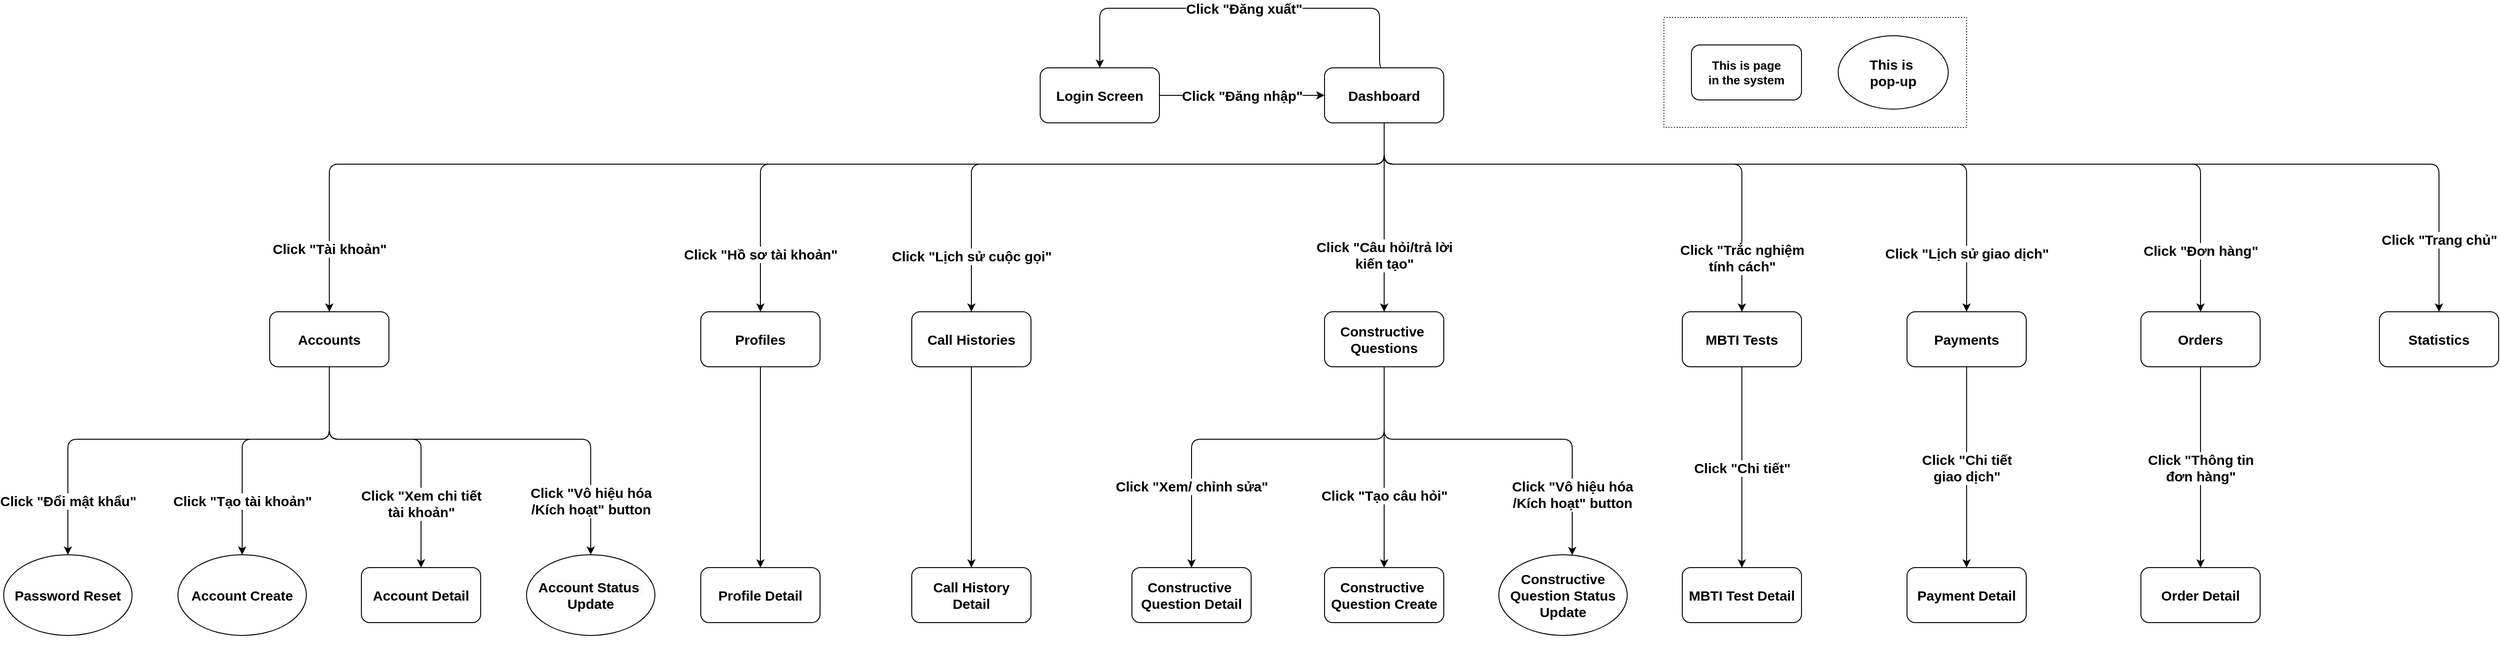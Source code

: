 <mxfile version="20.3.0" type="device" pages="2"><diagram id="IZyi4pAS27Ca18fPnC5o" name="Admin-ScreenFlow"><mxGraphModel dx="4244" dy="1714" grid="1" gridSize="10" guides="1" tooltips="1" connect="1" arrows="1" fold="1" page="1" pageScale="1" pageWidth="700" pageHeight="1000" math="0" shadow="0"><root><mxCell id="DpFaid8KJIJbpNg_k7H1-0"/><mxCell id="DpFaid8KJIJbpNg_k7H1-1" parent="DpFaid8KJIJbpNg_k7H1-0"/><mxCell id="J1c-i9Kq6AY_-lV9kGAn-46" value="Click &quot;Đăng nhập&quot;" style="edgeStyle=orthogonalEdgeStyle;rounded=0;orthogonalLoop=1;jettySize=auto;html=1;entryX=0;entryY=0.5;entryDx=0;entryDy=0;fontSize=15;fontStyle=1" parent="DpFaid8KJIJbpNg_k7H1-1" source="J1c-i9Kq6AY_-lV9kGAn-47" target="J1c-i9Kq6AY_-lV9kGAn-94" edge="1"><mxGeometry relative="1" as="geometry"><mxPoint x="250" y="365" as="targetPoint"/></mxGeometry></mxCell><mxCell id="J1c-i9Kq6AY_-lV9kGAn-47" value="Login Screen" style="rounded=1;whiteSpace=wrap;html=1;fontSize=15;fontStyle=1" parent="DpFaid8KJIJbpNg_k7H1-1" vertex="1"><mxGeometry x="40.0" y="335" width="130" height="60" as="geometry"/></mxCell><mxCell id="J1c-i9Kq6AY_-lV9kGAn-48" style="edgeStyle=orthogonalEdgeStyle;rounded=1;orthogonalLoop=1;jettySize=auto;html=1;entryX=0.5;entryY=0;entryDx=0;entryDy=0;exitX=0.5;exitY=0;exitDx=0;exitDy=0;fontSize=15;fontStyle=1" parent="DpFaid8KJIJbpNg_k7H1-1" source="J1c-i9Kq6AY_-lV9kGAn-94" target="J1c-i9Kq6AY_-lV9kGAn-47" edge="1"><mxGeometry relative="1" as="geometry"><Array as="points"><mxPoint x="410" y="335"/><mxPoint x="410" y="270"/><mxPoint x="105" y="270"/></Array><mxPoint x="315" y="340" as="sourcePoint"/></mxGeometry></mxCell><mxCell id="J1c-i9Kq6AY_-lV9kGAn-49" value="Click &quot;Đăng xuất&quot;" style="edgeLabel;html=1;align=center;verticalAlign=middle;resizable=0;points=[];fontSize=15;fontStyle=1" parent="J1c-i9Kq6AY_-lV9kGAn-48" vertex="1" connectable="0"><mxGeometry x="-0.091" y="-4" relative="1" as="geometry"><mxPoint x="-18.57" y="4" as="offset"/></mxGeometry></mxCell><mxCell id="J1c-i9Kq6AY_-lV9kGAn-92" value="Statistics" style="rounded=1;whiteSpace=wrap;html=1;fontSize=15;fontStyle=1" parent="DpFaid8KJIJbpNg_k7H1-1" vertex="1"><mxGeometry x="1500" y="601" width="130" height="60" as="geometry"/></mxCell><mxCell id="J1c-i9Kq6AY_-lV9kGAn-101" value="Click &quot;Câu hỏi/trả lời&lt;br&gt;kiến tạo&quot;" style="edgeStyle=orthogonalEdgeStyle;rounded=1;orthogonalLoop=1;jettySize=auto;html=1;exitX=0.5;exitY=1;exitDx=0;exitDy=0;entryX=0.5;entryY=0;entryDx=0;entryDy=0;strokeColor=#000000;fontSize=15;fontStyle=1" parent="DpFaid8KJIJbpNg_k7H1-1" source="J1c-i9Kq6AY_-lV9kGAn-94" target="J1c-i9Kq6AY_-lV9kGAn-100" edge="1"><mxGeometry x="0.408" relative="1" as="geometry"><mxPoint y="-1" as="offset"/></mxGeometry></mxCell><mxCell id="kLZEi7rHO7GQS8DKA30P-15" value="Click &quot;Tài khoản&quot;" style="edgeStyle=orthogonalEdgeStyle;rounded=1;orthogonalLoop=1;jettySize=auto;html=1;entryX=0.5;entryY=0;entryDx=0;entryDy=0;fontSize=15;fontStyle=1" parent="DpFaid8KJIJbpNg_k7H1-1" source="J1c-i9Kq6AY_-lV9kGAn-94" target="J1c-i9Kq6AY_-lV9kGAn-98" edge="1"><mxGeometry x="0.897" relative="1" as="geometry"><Array as="points"><mxPoint x="415" y="440"/><mxPoint x="-735" y="440"/></Array><mxPoint y="1" as="offset"/></mxGeometry></mxCell><mxCell id="kLZEi7rHO7GQS8DKA30P-16" value="Click &quot;Hồ sơ tài khoản&quot;" style="edgeStyle=orthogonalEdgeStyle;rounded=1;orthogonalLoop=1;jettySize=auto;html=1;entryX=0.5;entryY=0;entryDx=0;entryDy=0;fontSize=15;fontStyle=1" parent="DpFaid8KJIJbpNg_k7H1-1" source="J1c-i9Kq6AY_-lV9kGAn-94" target="TwuTXjFaTvrFx98elMtm-0" edge="1"><mxGeometry x="0.854" relative="1" as="geometry"><Array as="points"><mxPoint x="415" y="440"/><mxPoint x="-265" y="440"/></Array><mxPoint y="1" as="offset"/></mxGeometry></mxCell><mxCell id="kLZEi7rHO7GQS8DKA30P-17" value="Click &quot;Lịch sử cuộc gọi&quot;" style="edgeStyle=orthogonalEdgeStyle;rounded=1;orthogonalLoop=1;jettySize=auto;html=1;fontSize=15;fontStyle=1" parent="DpFaid8KJIJbpNg_k7H1-1" source="J1c-i9Kq6AY_-lV9kGAn-94" target="J1c-i9Kq6AY_-lV9kGAn-99" edge="1"><mxGeometry x="0.815" relative="1" as="geometry"><Array as="points"><mxPoint x="415" y="440"/><mxPoint x="-35" y="440"/></Array><mxPoint y="-1" as="offset"/></mxGeometry></mxCell><mxCell id="kLZEi7rHO7GQS8DKA30P-18" value="Click &quot;Trắc nghiệm &lt;br&gt;tính cách&quot;" style="edgeStyle=orthogonalEdgeStyle;rounded=1;orthogonalLoop=1;jettySize=auto;html=1;entryX=0.5;entryY=0;entryDx=0;entryDy=0;fontSize=15;fontStyle=1" parent="DpFaid8KJIJbpNg_k7H1-1" source="J1c-i9Kq6AY_-lV9kGAn-94" target="TwuTXjFaTvrFx98elMtm-5" edge="1"><mxGeometry x="0.801" relative="1" as="geometry"><Array as="points"><mxPoint x="415" y="440"/><mxPoint x="805" y="440"/></Array><mxPoint as="offset"/></mxGeometry></mxCell><mxCell id="kLZEi7rHO7GQS8DKA30P-19" value="Click &quot;Lịch sử giao dịch&quot;" style="edgeStyle=orthogonalEdgeStyle;rounded=1;orthogonalLoop=1;jettySize=auto;html=1;entryX=0.5;entryY=0;entryDx=0;entryDy=0;fontSize=15;fontStyle=1" parent="DpFaid8KJIJbpNg_k7H1-1" source="J1c-i9Kq6AY_-lV9kGAn-94" target="EzKhGCald4hBDiTi2_X0-1" edge="1"><mxGeometry x="0.847" relative="1" as="geometry"><Array as="points"><mxPoint x="415" y="440"/><mxPoint x="1050" y="440"/></Array><mxPoint as="offset"/></mxGeometry></mxCell><mxCell id="kLZEi7rHO7GQS8DKA30P-20" value="Click &quot;Đơn hàng&quot;" style="edgeStyle=orthogonalEdgeStyle;rounded=1;orthogonalLoop=1;jettySize=auto;html=1;entryX=0.5;entryY=0;entryDx=0;entryDy=0;fontSize=15;fontStyle=1" parent="DpFaid8KJIJbpNg_k7H1-1" source="J1c-i9Kq6AY_-lV9kGAn-94" target="EzKhGCald4hBDiTi2_X0-2" edge="1"><mxGeometry x="0.877" relative="1" as="geometry"><Array as="points"><mxPoint x="415" y="440"/><mxPoint x="1305" y="440"/></Array><mxPoint as="offset"/></mxGeometry></mxCell><mxCell id="kLZEi7rHO7GQS8DKA30P-21" value="Click &quot;Trang chủ&quot;" style="edgeStyle=orthogonalEdgeStyle;rounded=1;orthogonalLoop=1;jettySize=auto;html=1;fontSize=15;fontStyle=1" parent="DpFaid8KJIJbpNg_k7H1-1" source="J1c-i9Kq6AY_-lV9kGAn-94" target="J1c-i9Kq6AY_-lV9kGAn-92" edge="1"><mxGeometry x="0.884" relative="1" as="geometry"><Array as="points"><mxPoint x="415" y="440"/><mxPoint x="1565" y="440"/></Array><mxPoint y="-1" as="offset"/></mxGeometry></mxCell><mxCell id="J1c-i9Kq6AY_-lV9kGAn-94" value="Dashboard" style="rounded=1;whiteSpace=wrap;html=1;fontSize=15;fontStyle=1" parent="DpFaid8KJIJbpNg_k7H1-1" vertex="1"><mxGeometry x="350" y="335" width="130" height="60" as="geometry"/></mxCell><mxCell id="kLZEi7rHO7GQS8DKA30P-11" value="Click &quot;Đổi mật khẩu&quot;" style="edgeStyle=orthogonalEdgeStyle;rounded=1;orthogonalLoop=1;jettySize=auto;html=1;entryX=0.5;entryY=0;entryDx=0;entryDy=0;fontSize=15;fontStyle=1" parent="DpFaid8KJIJbpNg_k7H1-1" source="J1c-i9Kq6AY_-lV9kGAn-98" target="kLZEi7rHO7GQS8DKA30P-8" edge="1"><mxGeometry x="0.757" relative="1" as="geometry"><Array as="points"><mxPoint x="-735" y="740"/><mxPoint x="-1020" y="740"/></Array><mxPoint as="offset"/></mxGeometry></mxCell><mxCell id="kLZEi7rHO7GQS8DKA30P-12" value="Click &quot;Tạo tài khoản&quot;" style="edgeStyle=orthogonalEdgeStyle;rounded=1;orthogonalLoop=1;jettySize=auto;html=1;entryX=0.5;entryY=0;entryDx=0;entryDy=0;fontSize=15;fontStyle=1" parent="DpFaid8KJIJbpNg_k7H1-1" source="J1c-i9Kq6AY_-lV9kGAn-98" target="kLZEi7rHO7GQS8DKA30P-4" edge="1"><mxGeometry x="0.605" relative="1" as="geometry"><Array as="points"><mxPoint x="-735" y="740"/><mxPoint x="-830" y="740"/></Array><mxPoint as="offset"/></mxGeometry></mxCell><mxCell id="kLZEi7rHO7GQS8DKA30P-13" value="Click &quot;Xem chi tiết &lt;br&gt;tài khoản&quot;" style="edgeStyle=orthogonalEdgeStyle;rounded=1;orthogonalLoop=1;jettySize=auto;html=1;entryX=0.5;entryY=0;entryDx=0;entryDy=0;fontSize=15;fontStyle=1" parent="DpFaid8KJIJbpNg_k7H1-1" source="J1c-i9Kq6AY_-lV9kGAn-98" target="kLZEi7rHO7GQS8DKA30P-6" edge="1"><mxGeometry x="0.561" relative="1" as="geometry"><Array as="points"><mxPoint x="-735" y="740"/><mxPoint x="-635" y="740"/></Array><mxPoint as="offset"/></mxGeometry></mxCell><mxCell id="kLZEi7rHO7GQS8DKA30P-14" value="&lt;span style=&quot;color: rgb(0, 0, 0); font-family: helvetica; font-size: 15px; font-style: normal; letter-spacing: normal; text-align: center; text-indent: 0px; text-transform: none; word-spacing: 0px; background-color: rgb(255, 255, 255); display: inline; float: none;&quot;&gt;Click &quot;Vô hiệu hóa&lt;/span&gt;&lt;br style=&quot;color: rgb(0, 0, 0); font-family: helvetica; font-size: 15px; font-style: normal; letter-spacing: normal; text-align: center; text-indent: 0px; text-transform: none; word-spacing: 0px;&quot;&gt;&lt;span style=&quot;color: rgb(0, 0, 0); font-family: helvetica; font-size: 15px; font-style: normal; letter-spacing: normal; text-align: center; text-indent: 0px; text-transform: none; word-spacing: 0px; background-color: rgb(255, 255, 255); display: inline; float: none;&quot;&gt;/Kích hoạt&quot; button&lt;/span&gt;" style="edgeStyle=orthogonalEdgeStyle;rounded=1;orthogonalLoop=1;jettySize=auto;html=1;fontSize=15;entryX=0.5;entryY=0;entryDx=0;entryDy=0;fontStyle=1" parent="DpFaid8KJIJbpNg_k7H1-1" source="J1c-i9Kq6AY_-lV9kGAn-98" target="kLZEi7rHO7GQS8DKA30P-23" edge="1"><mxGeometry x="0.757" relative="1" as="geometry"><mxPoint x="-455" y="820" as="targetPoint"/><Array as="points"><mxPoint x="-735" y="740"/><mxPoint x="-450" y="740"/></Array><mxPoint as="offset"/></mxGeometry></mxCell><mxCell id="J1c-i9Kq6AY_-lV9kGAn-98" value="Accounts" style="rounded=1;whiteSpace=wrap;html=1;fontSize=15;fontStyle=1" parent="DpFaid8KJIJbpNg_k7H1-1" vertex="1"><mxGeometry x="-800.0" y="601" width="130" height="60" as="geometry"/></mxCell><mxCell id="kLZEi7rHO7GQS8DKA30P-1" style="edgeStyle=orthogonalEdgeStyle;rounded=1;orthogonalLoop=1;jettySize=auto;html=1;entryX=0.5;entryY=0;entryDx=0;entryDy=0;fontSize=15;fontStyle=1" parent="DpFaid8KJIJbpNg_k7H1-1" source="J1c-i9Kq6AY_-lV9kGAn-99" target="kLZEi7rHO7GQS8DKA30P-0" edge="1"><mxGeometry relative="1" as="geometry"/></mxCell><mxCell id="J1c-i9Kq6AY_-lV9kGAn-99" value="Call Histories" style="rounded=1;whiteSpace=wrap;html=1;fontSize=15;fontStyle=1" parent="DpFaid8KJIJbpNg_k7H1-1" vertex="1"><mxGeometry x="-100.0" y="601" width="130" height="60" as="geometry"/></mxCell><mxCell id="EzKhGCald4hBDiTi2_X0-22" value="Click &quot;Xem/ chỉnh sửa&quot;" style="edgeStyle=orthogonalEdgeStyle;rounded=1;orthogonalLoop=1;jettySize=auto;html=1;exitX=0.5;exitY=1;exitDx=0;exitDy=0;strokeColor=#000000;fontSize=15;fontStyle=1" parent="DpFaid8KJIJbpNg_k7H1-1" source="J1c-i9Kq6AY_-lV9kGAn-100" target="EzKhGCald4hBDiTi2_X0-21" edge="1"><mxGeometry x="0.58" relative="1" as="geometry"><Array as="points"><mxPoint x="415" y="740"/><mxPoint x="205" y="740"/></Array><mxPoint y="1" as="offset"/></mxGeometry></mxCell><mxCell id="EzKhGCald4hBDiTi2_X0-24" value="Click &quot;Tạo câu hỏi&quot;" style="edgeStyle=orthogonalEdgeStyle;rounded=1;orthogonalLoop=1;jettySize=auto;html=1;strokeColor=#000000;fontSize=15;fontStyle=1" parent="DpFaid8KJIJbpNg_k7H1-1" source="J1c-i9Kq6AY_-lV9kGAn-100" target="EzKhGCald4hBDiTi2_X0-23" edge="1"><mxGeometry x="0.269" relative="1" as="geometry"><mxPoint y="1" as="offset"/></mxGeometry></mxCell><mxCell id="EzKhGCald4hBDiTi2_X0-25" value="Click &quot;Vô hiệu hóa&lt;br&gt;/Kích hoạt&quot; button" style="edgeStyle=orthogonalEdgeStyle;rounded=1;orthogonalLoop=1;jettySize=auto;html=1;strokeColor=#000000;fontSize=15;fontStyle=1" parent="DpFaid8KJIJbpNg_k7H1-1" source="J1c-i9Kq6AY_-lV9kGAn-100" target="EzKhGCald4hBDiTi2_X0-26" edge="1"><mxGeometry x="0.676" relative="1" as="geometry"><mxPoint x="540" y="860" as="targetPoint"/><Array as="points"><mxPoint x="415" y="740"/><mxPoint x="620" y="740"/></Array><mxPoint as="offset"/></mxGeometry></mxCell><mxCell id="J1c-i9Kq6AY_-lV9kGAn-100" value="Constructive&amp;nbsp;&lt;br style=&quot;font-size: 15px;&quot;&gt;Questions" style="rounded=1;whiteSpace=wrap;html=1;fontSize=15;fontStyle=1" parent="DpFaid8KJIJbpNg_k7H1-1" vertex="1"><mxGeometry x="350.0" y="601" width="130" height="60" as="geometry"/></mxCell><mxCell id="kLZEi7rHO7GQS8DKA30P-3" style="edgeStyle=orthogonalEdgeStyle;rounded=1;orthogonalLoop=1;jettySize=auto;html=1;fontSize=15;fontStyle=1" parent="DpFaid8KJIJbpNg_k7H1-1" source="TwuTXjFaTvrFx98elMtm-0" target="kLZEi7rHO7GQS8DKA30P-2" edge="1"><mxGeometry relative="1" as="geometry"/></mxCell><mxCell id="TwuTXjFaTvrFx98elMtm-0" value="Profiles" style="rounded=1;whiteSpace=wrap;html=1;fontSize=15;fontStyle=1" parent="DpFaid8KJIJbpNg_k7H1-1" vertex="1"><mxGeometry x="-330.0" y="601" width="130" height="60" as="geometry"/></mxCell><mxCell id="EzKhGCald4hBDiTi2_X0-18" value="Click &quot;Chi tiết&quot;" style="edgeStyle=orthogonalEdgeStyle;rounded=1;orthogonalLoop=1;jettySize=auto;html=1;entryX=0.5;entryY=0;entryDx=0;entryDy=0;strokeColor=#000000;fontSize=15;fontStyle=1" parent="DpFaid8KJIJbpNg_k7H1-1" source="TwuTXjFaTvrFx98elMtm-5" target="EzKhGCald4hBDiTi2_X0-17" edge="1"><mxGeometry relative="1" as="geometry"/></mxCell><mxCell id="TwuTXjFaTvrFx98elMtm-5" value="MBTI Tests" style="rounded=1;whiteSpace=wrap;html=1;fontSize=15;fontStyle=1" parent="DpFaid8KJIJbpNg_k7H1-1" vertex="1"><mxGeometry x="740.0" y="601" width="130" height="60" as="geometry"/></mxCell><mxCell id="EzKhGCald4hBDiTi2_X0-7" value="Click &quot;Chi tiết&lt;br&gt;giao dịch&quot;" style="edgeStyle=orthogonalEdgeStyle;rounded=1;orthogonalLoop=1;jettySize=auto;html=1;exitX=0.5;exitY=1;exitDx=0;exitDy=0;entryX=0.5;entryY=0;entryDx=0;entryDy=0;strokeColor=#000000;fontSize=15;fontStyle=1" parent="DpFaid8KJIJbpNg_k7H1-1" source="EzKhGCald4hBDiTi2_X0-1" target="EzKhGCald4hBDiTi2_X0-5" edge="1"><mxGeometry relative="1" as="geometry"/></mxCell><mxCell id="EzKhGCald4hBDiTi2_X0-1" value="Payments" style="rounded=1;whiteSpace=wrap;html=1;fontSize=15;fontStyle=1" parent="DpFaid8KJIJbpNg_k7H1-1" vertex="1"><mxGeometry x="985" y="601" width="130" height="60" as="geometry"/></mxCell><mxCell id="EzKhGCald4hBDiTi2_X0-8" value="Click &quot;Thông tin&lt;br&gt;đơn hàng&quot;" style="edgeStyle=orthogonalEdgeStyle;rounded=1;orthogonalLoop=1;jettySize=auto;html=1;strokeColor=#000000;fontSize=15;fontStyle=1" parent="DpFaid8KJIJbpNg_k7H1-1" source="EzKhGCald4hBDiTi2_X0-2" target="EzKhGCald4hBDiTi2_X0-6" edge="1"><mxGeometry relative="1" as="geometry"/></mxCell><mxCell id="EzKhGCald4hBDiTi2_X0-2" value="Orders" style="rounded=1;whiteSpace=wrap;html=1;fontSize=15;fontStyle=1" parent="DpFaid8KJIJbpNg_k7H1-1" vertex="1"><mxGeometry x="1240" y="601" width="130" height="60" as="geometry"/></mxCell><mxCell id="EzKhGCald4hBDiTi2_X0-5" value="Payment Detail" style="rounded=1;whiteSpace=wrap;html=1;fontSize=15;fontStyle=1" parent="DpFaid8KJIJbpNg_k7H1-1" vertex="1"><mxGeometry x="985" y="880" width="130" height="60" as="geometry"/></mxCell><mxCell id="EzKhGCald4hBDiTi2_X0-6" value="Order Detail" style="rounded=1;whiteSpace=wrap;html=1;fontSize=15;fontStyle=1" parent="DpFaid8KJIJbpNg_k7H1-1" vertex="1"><mxGeometry x="1240" y="880" width="130" height="60" as="geometry"/></mxCell><mxCell id="EzKhGCald4hBDiTi2_X0-17" value="MBTI Test Detail" style="rounded=1;whiteSpace=wrap;html=1;fontSize=15;fontStyle=1" parent="DpFaid8KJIJbpNg_k7H1-1" vertex="1"><mxGeometry x="740.0" y="880" width="130" height="60" as="geometry"/></mxCell><mxCell id="EzKhGCald4hBDiTi2_X0-21" value="Constructive&amp;nbsp;&lt;br style=&quot;font-size: 15px;&quot;&gt;Question Detail" style="rounded=1;whiteSpace=wrap;html=1;fontSize=15;fontStyle=1" parent="DpFaid8KJIJbpNg_k7H1-1" vertex="1"><mxGeometry x="140.0" y="880" width="130" height="60" as="geometry"/></mxCell><mxCell id="EzKhGCald4hBDiTi2_X0-23" value="Constructive&amp;nbsp;&lt;br style=&quot;font-size: 15px;&quot;&gt;Question Create" style="rounded=1;whiteSpace=wrap;html=1;fontSize=15;fontStyle=1" parent="DpFaid8KJIJbpNg_k7H1-1" vertex="1"><mxGeometry x="350.0" y="880" width="130" height="60" as="geometry"/></mxCell><mxCell id="EzKhGCald4hBDiTi2_X0-26" value="Constructive Question Status Update" style="ellipse;whiteSpace=wrap;html=1;rounded=1;shadow=0;glass=0;sketch=0;strokeColor=#000000;strokeWidth=1;fillColor=#FFFFFF;gradientColor=none;fontSize=15;fontStyle=1" parent="DpFaid8KJIJbpNg_k7H1-1" vertex="1"><mxGeometry x="540" y="866" width="140" height="88" as="geometry"/></mxCell><mxCell id="kLZEi7rHO7GQS8DKA30P-0" value="Call History Detail" style="rounded=1;whiteSpace=wrap;html=1;fontSize=15;fontStyle=1" parent="DpFaid8KJIJbpNg_k7H1-1" vertex="1"><mxGeometry x="-100.0" y="880" width="130" height="60" as="geometry"/></mxCell><mxCell id="kLZEi7rHO7GQS8DKA30P-2" value="Profile Detail" style="rounded=1;whiteSpace=wrap;html=1;fontSize=15;fontStyle=1" parent="DpFaid8KJIJbpNg_k7H1-1" vertex="1"><mxGeometry x="-330.0" y="880" width="130" height="60" as="geometry"/></mxCell><mxCell id="kLZEi7rHO7GQS8DKA30P-4" value="Account Create" style="ellipse;whiteSpace=wrap;html=1;rounded=1;shadow=0;glass=0;sketch=0;strokeColor=#000000;strokeWidth=1;fillColor=#FFFFFF;gradientColor=none;fontSize=15;fontStyle=1" parent="DpFaid8KJIJbpNg_k7H1-1" vertex="1"><mxGeometry x="-900" y="866" width="140" height="88" as="geometry"/></mxCell><mxCell id="kLZEi7rHO7GQS8DKA30P-6" value="Account Detail" style="rounded=1;whiteSpace=wrap;html=1;fontSize=15;fontStyle=1" parent="DpFaid8KJIJbpNg_k7H1-1" vertex="1"><mxGeometry x="-700.0" y="880" width="130" height="60" as="geometry"/></mxCell><mxCell id="kLZEi7rHO7GQS8DKA30P-8" value="Password Reset" style="ellipse;whiteSpace=wrap;html=1;rounded=1;shadow=0;glass=0;sketch=0;strokeColor=#000000;strokeWidth=1;fillColor=#FFFFFF;gradientColor=none;fontSize=15;fontStyle=1" parent="DpFaid8KJIJbpNg_k7H1-1" vertex="1"><mxGeometry x="-1090" y="866" width="140" height="88" as="geometry"/></mxCell><mxCell id="kLZEi7rHO7GQS8DKA30P-23" value="&#10;&#10;&lt;span style=&quot;color: rgb(0, 0, 0); font-family: helvetica; font-size: 15px; font-style: normal; letter-spacing: normal; text-align: center; text-indent: 0px; text-transform: none; word-spacing: 0px; background-color: rgb(248, 249, 250); display: inline; float: none;&quot;&gt;Account Status&lt;span&gt;&amp;nbsp;&lt;/span&gt;&lt;/span&gt;&lt;br style=&quot;color: rgb(0, 0, 0); font-family: helvetica; font-size: 15px; font-style: normal; letter-spacing: normal; text-align: center; text-indent: 0px; text-transform: none; word-spacing: 0px; background-color: rgb(248, 249, 250);&quot;&gt;&lt;span style=&quot;color: rgb(0, 0, 0); font-family: helvetica; font-size: 15px; font-style: normal; letter-spacing: normal; text-align: center; text-indent: 0px; text-transform: none; word-spacing: 0px; background-color: rgb(248, 249, 250); display: inline; float: none;&quot;&gt;Update&lt;/span&gt;&#10;&#10;" style="ellipse;whiteSpace=wrap;html=1;fontSize=15;fontStyle=1" parent="DpFaid8KJIJbpNg_k7H1-1" vertex="1"><mxGeometry x="-520" y="866" width="140" height="88" as="geometry"/></mxCell><mxCell id="E6ojH0XXIejTREVyR533-0" value="" style="group" vertex="1" connectable="0" parent="DpFaid8KJIJbpNg_k7H1-1"><mxGeometry x="720" y="280" width="330" height="120" as="geometry"/></mxCell><mxCell id="zDWLhNQdanQlIefiNHTC-0" value="" style="rounded=0;whiteSpace=wrap;html=1;shadow=0;glass=0;sketch=0;fillColor=#FFFFFF;gradientColor=none;dashed=1;dashPattern=1 2;fontSize=13;fontStyle=1" parent="E6ojH0XXIejTREVyR533-0" vertex="1"><mxGeometry width="330" height="120" as="geometry"/></mxCell><mxCell id="zDWLhNQdanQlIefiNHTC-1" value="This is page&lt;br style=&quot;font-size: 13px;&quot;&gt;in the system" style="rounded=1;whiteSpace=wrap;html=1;fontSize=13;fontStyle=1" parent="E6ojH0XXIejTREVyR533-0" vertex="1"><mxGeometry x="30" y="30" width="120" height="60" as="geometry"/></mxCell><mxCell id="zDWLhNQdanQlIefiNHTC-4" value="This is&amp;nbsp;&lt;br&gt;pop-up" style="ellipse;whiteSpace=wrap;html=1;rounded=1;shadow=0;glass=0;sketch=0;strokeColor=#000000;strokeWidth=1;fillColor=#FFFFFF;gradientColor=none;fontSize=15;fontStyle=1" parent="E6ojH0XXIejTREVyR533-0" vertex="1"><mxGeometry x="190" y="20" width="120" height="80" as="geometry"/></mxCell></root></mxGraphModel></diagram><diagram id="bU6NpC_eorpVjg7nLf61" name="Client-ScreenFlow"><mxGraphModel dx="3555" dy="2143" grid="1" gridSize="10" guides="1" tooltips="1" connect="1" arrows="1" fold="1" page="1" pageScale="1" pageWidth="700" pageHeight="1000" math="0" shadow="0"><root><mxCell id="dQtdMMlHKi_QeTn_j1-y-0"/><mxCell id="dQtdMMlHKi_QeTn_j1-y-1" parent="dQtdMMlHKi_QeTn_j1-y-0"/><mxCell id="DsCz0ZXXv0ej4exl1-Oc-0" value="&lt;span style=&quot;color: rgb(0, 0, 0); font-family: helvetica; font-size: 13px; font-style: normal; letter-spacing: normal; text-align: center; text-indent: 0px; text-transform: none; word-spacing: 0px; background-color: rgb(255, 255, 255); display: inline; float: none;&quot;&gt;Click &quot;Đăng nhập nào&quot;&amp;nbsp;&lt;/span&gt;" style="edgeStyle=orthogonalEdgeStyle;rounded=0;orthogonalLoop=1;jettySize=auto;html=1;exitX=1;exitY=0.5;exitDx=0;exitDy=0;fontSize=13;fontStyle=1" parent="dQtdMMlHKi_QeTn_j1-y-1" source="DsCz0ZXXv0ej4exl1-Oc-2" target="DsCz0ZXXv0ej4exl1-Oc-9" edge="1"><mxGeometry relative="1" as="geometry"/></mxCell><mxCell id="DsCz0ZXXv0ej4exl1-Oc-1" value="&lt;span style=&quot;color: rgb(0, 0, 0); font-size: 13px; font-style: normal; letter-spacing: normal; text-align: center; text-indent: 0px; text-transform: none; word-spacing: 0px; background-color: rgb(255, 255, 255); font-family: helvetica; display: inline; float: none;&quot;&gt;Click &quot;Tôi chưa có tài khoản,&lt;span style=&quot;font-size: 13px;&quot;&gt;&amp;nbsp;&lt;/span&gt;&lt;/span&gt;&lt;br style=&quot;color: rgb(0, 0, 0); font-size: 13px; font-style: normal; letter-spacing: normal; text-align: center; text-indent: 0px; text-transform: none; word-spacing: 0px; font-family: helvetica;&quot;&gt;&lt;span style=&quot;color: rgb(0, 0, 0); font-size: 13px; font-style: normal; letter-spacing: normal; text-align: center; text-indent: 0px; text-transform: none; word-spacing: 0px; background-color: rgb(255, 255, 255); font-family: helvetica; display: inline; float: none;&quot;&gt;đăng ký ngay&quot;&amp;nbsp;&lt;/span&gt;" style="edgeStyle=orthogonalEdgeStyle;rounded=0;orthogonalLoop=1;jettySize=auto;html=1;fontSize=13;fontStyle=1" parent="dQtdMMlHKi_QeTn_j1-y-1" source="DsCz0ZXXv0ej4exl1-Oc-2" target="DsCz0ZXXv0ej4exl1-Oc-11" edge="1"><mxGeometry relative="1" as="geometry"><Array as="points"><mxPoint x="350" y="800"/><mxPoint x="350" y="800"/></Array></mxGeometry></mxCell><mxCell id="Kl4m6hDHaEWE-E5zOuAQ-1" value="Click &quot;Tôi quên &lt;br&gt;mật khẩu mất rồi&quot;" style="edgeStyle=orthogonalEdgeStyle;rounded=1;orthogonalLoop=1;jettySize=auto;html=1;exitX=0.5;exitY=0;exitDx=0;exitDy=0;strokeColor=#000000;fontSize=13;fontStyle=1" parent="dQtdMMlHKi_QeTn_j1-y-1" source="DsCz0ZXXv0ej4exl1-Oc-2" target="Kl4m6hDHaEWE-E5zOuAQ-0" edge="1"><mxGeometry x="0.2" relative="1" as="geometry"><mxPoint as="offset"/></mxGeometry></mxCell><mxCell id="DsCz0ZXXv0ej4exl1-Oc-2" value="Login Screen" style="rounded=1;whiteSpace=wrap;html=1;fontSize=13;fontStyle=1" parent="dQtdMMlHKi_QeTn_j1-y-1" vertex="1"><mxGeometry x="290" y="710" width="120" height="60" as="geometry"/></mxCell><mxCell id="DsCz0ZXXv0ej4exl1-Oc-3" value="&lt;span style=&quot;color: rgb(0, 0, 0); font-family: helvetica; font-size: 13px; font-style: normal; letter-spacing: normal; text-align: center; text-indent: 0px; text-transform: none; word-spacing: 0px; background-color: rgb(255, 255, 255); display: inline; float: none;&quot;&gt;Click &quot;Trang cá nhân&quot;&lt;/span&gt;" style="edgeStyle=orthogonalEdgeStyle;rounded=0;orthogonalLoop=1;jettySize=auto;html=1;fontSize=13;fontStyle=1" parent="dQtdMMlHKi_QeTn_j1-y-1" source="DsCz0ZXXv0ej4exl1-Oc-9" target="DsCz0ZXXv0ej4exl1-Oc-17" edge="1"><mxGeometry x="0.167" relative="1" as="geometry"><mxPoint y="-1" as="offset"/></mxGeometry></mxCell><mxCell id="DsCz0ZXXv0ej4exl1-Oc-5" value="Click &quot;Cập nhật hồ sơ&lt;br style=&quot;font-size: 13px;&quot;&gt;hiển thị trong cuộc gọi&quot;" style="edgeStyle=orthogonalEdgeStyle;rounded=1;orthogonalLoop=1;jettySize=auto;html=1;exitX=1;exitY=0.5;exitDx=0;exitDy=0;entryX=0;entryY=0.5;entryDx=0;entryDy=0;fontSize=13;fontStyle=1" parent="dQtdMMlHKi_QeTn_j1-y-1" source="DsCz0ZXXv0ej4exl1-Oc-9" target="DsCz0ZXXv0ej4exl1-Oc-19" edge="1"><mxGeometry x="0.333" relative="1" as="geometry"><mxPoint as="offset"/></mxGeometry></mxCell><mxCell id="DsCz0ZXXv0ej4exl1-Oc-6" value="Click &quot;Tính cách&lt;br style=&quot;font-size: 13px;&quot;&gt;của bạn&quot;" style="edgeStyle=orthogonalEdgeStyle;rounded=1;orthogonalLoop=1;jettySize=auto;html=1;exitX=1;exitY=0.5;exitDx=0;exitDy=0;entryX=0;entryY=0.5;entryDx=0;entryDy=0;fontSize=13;fontStyle=1" parent="dQtdMMlHKi_QeTn_j1-y-1" source="DsCz0ZXXv0ej4exl1-Oc-9" target="DsCz0ZXXv0ej4exl1-Oc-22" edge="1"><mxGeometry x="0.633" relative="1" as="geometry"><mxPoint as="offset"/><Array as="points"><mxPoint x="800" y="740"/><mxPoint x="800" y="520"/></Array><mxPoint x="500" y="830" as="sourcePoint"/></mxGeometry></mxCell><mxCell id="DsCz0ZXXv0ej4exl1-Oc-7" value="Click &quot;Tuỳ chỉnh&lt;br style=&quot;font-size: 13px;&quot;&gt;cuộc gọi&quot;" style="edgeStyle=orthogonalEdgeStyle;rounded=1;orthogonalLoop=1;jettySize=auto;html=1;exitX=1;exitY=0.5;exitDx=0;exitDy=0;entryX=0;entryY=0.5;entryDx=0;entryDy=0;fontSize=13;fontStyle=1" parent="dQtdMMlHKi_QeTn_j1-y-1" source="DsCz0ZXXv0ej4exl1-Oc-9" target="DsCz0ZXXv0ej4exl1-Oc-29" edge="1"><mxGeometry x="0.7" relative="1" as="geometry"><mxPoint as="offset"/><Array as="points"><mxPoint x="800" y="740"/><mxPoint x="800" y="410"/></Array><mxPoint x="500" y="830" as="sourcePoint"/></mxGeometry></mxCell><mxCell id="DsCz0ZXXv0ej4exl1-Oc-8" value="Click &quot;Bắt đầu&lt;br style=&quot;font-size: 13px;&quot;&gt;gọi ngay&quot;" style="edgeStyle=orthogonalEdgeStyle;rounded=1;orthogonalLoop=1;jettySize=auto;html=1;exitX=1;exitY=0.5;exitDx=0;exitDy=0;entryX=0;entryY=0.5;entryDx=0;entryDy=0;fontSize=13;fontStyle=1" parent="dQtdMMlHKi_QeTn_j1-y-1" source="DsCz0ZXXv0ej4exl1-Oc-9" target="DsCz0ZXXv0ej4exl1-Oc-31" edge="1"><mxGeometry x="0.718" relative="1" as="geometry"><mxPoint as="offset"/><Array as="points"><mxPoint x="800" y="740"/><mxPoint x="800" y="300"/></Array><mxPoint x="500" y="830" as="sourcePoint"/></mxGeometry></mxCell><mxCell id="gzM0dnSpJm0BXhfxEufo-1" value="&lt;span style=&quot;color: rgb(0, 0, 0); font-family: helvetica; font-size: 13px; font-style: normal; letter-spacing: normal; text-align: center; text-indent: 0px; text-transform: none; word-spacing: 0px; background-color: rgb(255, 255, 255); display: inline; float: none;&quot;&gt;Click &quot;Cập nhật hồ sơ &lt;br style=&quot;font-size: 13px;&quot;&gt;cá nhân&quot;&lt;/span&gt;" style="edgeStyle=orthogonalEdgeStyle;rounded=1;orthogonalLoop=1;jettySize=auto;html=1;entryX=0;entryY=0.5;entryDx=0;entryDy=0;strokeColor=#000000;fontSize=13;fontStyle=1" parent="dQtdMMlHKi_QeTn_j1-y-1" source="DsCz0ZXXv0ej4exl1-Oc-9" target="zzAo26kCpn8nvx5bpy8N-5" edge="1"><mxGeometry x="0.6" relative="1" as="geometry"><Array as="points"><mxPoint x="800" y="740"/><mxPoint x="800" y="920"/></Array><mxPoint as="offset"/></mxGeometry></mxCell><mxCell id="vqVjf8L1GHOG1GT6KLNx-1" value="Click &quot;phone&quot;&lt;br&gt;icon button" style="edgeStyle=orthogonalEdgeStyle;rounded=1;orthogonalLoop=1;jettySize=auto;html=1;entryX=0;entryY=0.5;entryDx=0;entryDy=0;strokeColor=#000000;fontSize=13;fontStyle=1;exitX=1;exitY=0.5;exitDx=0;exitDy=0;" parent="dQtdMMlHKi_QeTn_j1-y-1" source="DsCz0ZXXv0ej4exl1-Oc-9" target="vqVjf8L1GHOG1GT6KLNx-0" edge="1"><mxGeometry x="0.774" relative="1" as="geometry"><Array as="points"><mxPoint x="800" y="740"/><mxPoint x="800" y="1155"/></Array><mxPoint x="-1" as="offset"/><mxPoint x="720" y="630" as="sourcePoint"/></mxGeometry></mxCell><mxCell id="vqVjf8L1GHOG1GT6KLNx-4" value="Click &quot;chat bubble&quot; &lt;br style=&quot;font-size: 13px;&quot;&gt;icon button" style="edgeStyle=orthogonalEdgeStyle;rounded=1;orthogonalLoop=1;jettySize=auto;html=1;entryX=0;entryY=0.5;entryDx=0;entryDy=0;strokeColor=#000000;fontSize=13;fontStyle=1;exitX=1;exitY=0.5;exitDx=0;exitDy=0;" parent="dQtdMMlHKi_QeTn_j1-y-1" source="DsCz0ZXXv0ej4exl1-Oc-9" target="vqVjf8L1GHOG1GT6KLNx-3" edge="1"><mxGeometry x="0.785" relative="1" as="geometry"><Array as="points"><mxPoint x="800" y="740"/><mxPoint x="800" y="1290"/></Array><mxPoint as="offset"/><mxPoint x="720" y="630" as="sourcePoint"/></mxGeometry></mxCell><mxCell id="vqVjf8L1GHOG1GT6KLNx-5" value="Click &quot;users&quot;&lt;br&gt;icon button" style="edgeStyle=orthogonalEdgeStyle;rounded=1;orthogonalLoop=1;jettySize=auto;html=1;entryX=0;entryY=0.5;entryDx=0;entryDy=0;strokeColor=#000000;fontSize=13;fontStyle=1;exitX=1;exitY=0.5;exitDx=0;exitDy=0;" parent="dQtdMMlHKi_QeTn_j1-y-1" source="DsCz0ZXXv0ej4exl1-Oc-9" target="vqVjf8L1GHOG1GT6KLNx-2" edge="1"><mxGeometry x="0.837" relative="1" as="geometry"><Array as="points"><mxPoint x="800" y="740"/><mxPoint x="800" y="1465"/></Array><mxPoint x="1" as="offset"/><mxPoint x="720" y="630" as="sourcePoint"/></mxGeometry></mxCell><mxCell id="Kv1iSXTpNhKRhwGgaq1R-2" style="edgeStyle=orthogonalEdgeStyle;rounded=1;orthogonalLoop=1;jettySize=auto;html=1;strokeColor=#000000;entryX=0;entryY=0.5;entryDx=0;entryDy=0;fontSize=13;fontStyle=1;exitX=1;exitY=0.5;exitDx=0;exitDy=0;" parent="dQtdMMlHKi_QeTn_j1-y-1" source="DsCz0ZXXv0ej4exl1-Oc-9" target="Kv1iSXTpNhKRhwGgaq1R-3" edge="1"><mxGeometry relative="1" as="geometry"><mxPoint x="800" y="1970" as="targetPoint"/><Array as="points"><mxPoint x="800" y="740"/><mxPoint x="800" y="1691"/></Array><mxPoint x="720" y="630" as="sourcePoint"/></mxGeometry></mxCell><mxCell id="DsCz0ZXXv0ej4exl1-Oc-9" value="Home" style="rounded=1;whiteSpace=wrap;html=1;fontSize=13;fontStyle=1" parent="dQtdMMlHKi_QeTn_j1-y-1" vertex="1"><mxGeometry x="600" y="710" width="120" height="60" as="geometry"/></mxCell><mxCell id="DsCz0ZXXv0ej4exl1-Oc-10" style="edgeStyle=orthogonalEdgeStyle;rounded=0;orthogonalLoop=1;jettySize=auto;html=1;exitX=1;exitY=0.5;exitDx=0;exitDy=0;entryX=0;entryY=0.5;entryDx=0;entryDy=0;fontSize=13;fontStyle=1" parent="dQtdMMlHKi_QeTn_j1-y-1" source="DsCz0ZXXv0ej4exl1-Oc-11" target="DsCz0ZXXv0ej4exl1-Oc-17" edge="1"><mxGeometry relative="1" as="geometry"><mxPoint x="580" y="920" as="targetPoint"/></mxGeometry></mxCell><mxCell id="DsCz0ZXXv0ej4exl1-Oc-11" value="Registration" style="rounded=1;whiteSpace=wrap;html=1;fontSize=13;fontStyle=1" parent="dQtdMMlHKi_QeTn_j1-y-1" vertex="1"><mxGeometry x="290" y="890" width="120" height="60" as="geometry"/></mxCell><mxCell id="DsCz0ZXXv0ej4exl1-Oc-12" value="Complete Registration &lt;br style=&quot;font-size: 13px;&quot;&gt;Information" style="edgeLabel;html=1;align=center;verticalAlign=middle;resizable=0;points=[];fontSize=13;fontStyle=1" parent="dQtdMMlHKi_QeTn_j1-y-1" vertex="1" connectable="0"><mxGeometry x="500.0" y="920" as="geometry"/></mxCell><mxCell id="DsCz0ZXXv0ej4exl1-Oc-17" value="My Profile" style="rounded=1;whiteSpace=wrap;html=1;fontSize=13;fontStyle=1" parent="dQtdMMlHKi_QeTn_j1-y-1" vertex="1"><mxGeometry x="600" y="890" width="120" height="60" as="geometry"/></mxCell><mxCell id="DsCz0ZXXv0ej4exl1-Oc-19" value="Call Profile&lt;br&gt;&amp;nbsp;Setting" style="rounded=1;whiteSpace=wrap;html=1;fontSize=13;fontStyle=1" parent="dQtdMMlHKi_QeTn_j1-y-1" vertex="1"><mxGeometry x="990" y="710" width="120" height="60" as="geometry"/></mxCell><mxCell id="DsCz0ZXXv0ej4exl1-Oc-20" value="Click &quot;Thực hiện&lt;br style=&quot;font-size: 13px;&quot;&gt;trắc nghiệm&quot;" style="edgeStyle=orthogonalEdgeStyle;rounded=1;orthogonalLoop=1;jettySize=auto;html=1;exitX=1;exitY=0.5;exitDx=0;exitDy=0;fontSize=13;fontStyle=1" parent="dQtdMMlHKi_QeTn_j1-y-1" source="DsCz0ZXXv0ej4exl1-Oc-22" target="DsCz0ZXXv0ej4exl1-Oc-23" edge="1"><mxGeometry relative="1" as="geometry"/></mxCell><mxCell id="DsCz0ZXXv0ej4exl1-Oc-21" value="&lt;span style=&quot;color: rgb(0, 0, 0); font-family: helvetica; font-size: 13px; font-style: normal; letter-spacing: normal; text-align: center; text-indent: 0px; text-transform: none; word-spacing: 0px; background-color: rgb(255, 255, 255); display: inline; float: none;&quot;&gt;Click MBTI &lt;br style=&quot;font-size: 13px;&quot;&gt;test history item&lt;/span&gt;" style="edgeStyle=orthogonalEdgeStyle;rounded=1;orthogonalLoop=1;jettySize=auto;html=1;entryX=0;entryY=0.5;entryDx=0;entryDy=0;fontSize=13;fontStyle=1" parent="dQtdMMlHKi_QeTn_j1-y-1" target="DsCz0ZXXv0ej4exl1-Oc-26" edge="1"><mxGeometry x="0.191" relative="1" as="geometry"><Array as="points"><mxPoint x="1050" y="625"/></Array><mxPoint as="offset"/><mxPoint x="1050" y="500" as="sourcePoint"/></mxGeometry></mxCell><mxCell id="DsCz0ZXXv0ej4exl1-Oc-22" value="MBTI Test&lt;br&gt;History" style="rounded=1;whiteSpace=wrap;html=1;fontSize=13;fontStyle=1" parent="dQtdMMlHKi_QeTn_j1-y-1" vertex="1"><mxGeometry x="990" y="490" width="120" height="60" as="geometry"/></mxCell><mxCell id="DsCz0ZXXv0ej4exl1-Oc-23" value="MBTI Test&lt;br&gt;Process" style="rounded=1;whiteSpace=wrap;html=1;fontSize=13;fontStyle=1" parent="dQtdMMlHKi_QeTn_j1-y-1" vertex="1"><mxGeometry x="1320" y="490" width="120" height="60" as="geometry"/></mxCell><mxCell id="DsCz0ZXXv0ej4exl1-Oc-24" value="Yes" style="edgeStyle=orthogonalEdgeStyle;rounded=1;orthogonalLoop=1;jettySize=auto;html=1;exitX=0.5;exitY=1;exitDx=0;exitDy=0;entryX=0.5;entryY=0;entryDx=0;entryDy=0;fontSize=13;fontStyle=1" parent="dQtdMMlHKi_QeTn_j1-y-1" source="DsCz0ZXXv0ej4exl1-Oc-26" target="DsCz0ZXXv0ej4exl1-Oc-27" edge="1"><mxGeometry x="-0.2" relative="1" as="geometry"><mxPoint as="offset"/></mxGeometry></mxCell><mxCell id="DsCz0ZXXv0ej4exl1-Oc-25" value="No" style="edgeStyle=orthogonalEdgeStyle;rounded=1;orthogonalLoop=1;jettySize=auto;html=1;strokeColor=#000000;fontSize=13;fontStyle=1" parent="dQtdMMlHKi_QeTn_j1-y-1" source="DsCz0ZXXv0ej4exl1-Oc-26" target="DsCz0ZXXv0ej4exl1-Oc-23" edge="1"><mxGeometry relative="1" as="geometry"/></mxCell><mxCell id="DsCz0ZXXv0ej4exl1-Oc-26" value="Is finished ?" style="rhombus;whiteSpace=wrap;html=1;rounded=0;fontSize=13;fontStyle=1" parent="dQtdMMlHKi_QeTn_j1-y-1" vertex="1"><mxGeometry x="1320" y="590" width="120" height="70" as="geometry"/></mxCell><mxCell id="DsCz0ZXXv0ej4exl1-Oc-27" value="MBTI Test&lt;br&gt;Result" style="rounded=1;whiteSpace=wrap;html=1;fontSize=13;fontStyle=1" parent="dQtdMMlHKi_QeTn_j1-y-1" vertex="1"><mxGeometry x="1320" y="710" width="120" height="60" as="geometry"/></mxCell><mxCell id="DsCz0ZXXv0ej4exl1-Oc-28" value="Click &quot;Bắt đầu&quot;" style="edgeStyle=orthogonalEdgeStyle;rounded=1;orthogonalLoop=1;jettySize=auto;html=1;entryX=0.5;entryY=1;entryDx=0;entryDy=0;fontSize=13;fontStyle=1" parent="dQtdMMlHKi_QeTn_j1-y-1" source="DsCz0ZXXv0ej4exl1-Oc-29" target="DsCz0ZXXv0ej4exl1-Oc-31" edge="1"><mxGeometry relative="1" as="geometry"/></mxCell><mxCell id="DsCz0ZXXv0ej4exl1-Oc-29" value="Call Queue Setup" style="rounded=1;whiteSpace=wrap;html=1;fontSize=13;fontStyle=1" parent="dQtdMMlHKi_QeTn_j1-y-1" vertex="1"><mxGeometry x="990" y="380" width="120" height="60" as="geometry"/></mxCell><mxCell id="DsCz0ZXXv0ej4exl1-Oc-30" style="edgeStyle=orthogonalEdgeStyle;rounded=1;orthogonalLoop=1;jettySize=auto;html=1;entryX=0;entryY=0.5;entryDx=0;entryDy=0;strokeColor=#000000;fontSize=13;fontStyle=1" parent="dQtdMMlHKi_QeTn_j1-y-1" source="DsCz0ZXXv0ej4exl1-Oc-31" target="DsCz0ZXXv0ej4exl1-Oc-33" edge="1"><mxGeometry relative="1" as="geometry"/></mxCell><mxCell id="DsCz0ZXXv0ej4exl1-Oc-31" value="Call Finding" style="rounded=1;whiteSpace=wrap;html=1;fontSize=13;fontStyle=1" parent="dQtdMMlHKi_QeTn_j1-y-1" vertex="1"><mxGeometry x="990" y="270" width="120" height="60" as="geometry"/></mxCell><mxCell id="DsCz0ZXXv0ej4exl1-Oc-32" value="" style="edgeStyle=orthogonalEdgeStyle;rounded=1;orthogonalLoop=1;jettySize=auto;html=1;strokeColor=#000000;fontSize=13;fontStyle=1" parent="dQtdMMlHKi_QeTn_j1-y-1" source="DsCz0ZXXv0ej4exl1-Oc-33" target="DsCz0ZXXv0ej4exl1-Oc-35" edge="1"><mxGeometry relative="1" as="geometry"/></mxCell><mxCell id="DsCz0ZXXv0ej4exl1-Oc-33" value="Call Anonymous Reveal" style="rounded=1;whiteSpace=wrap;html=1;fontSize=13;fontStyle=1" parent="dQtdMMlHKi_QeTn_j1-y-1" vertex="1"><mxGeometry x="1210" y="270" width="120" height="60" as="geometry"/></mxCell><mxCell id="DsCz0ZXXv0ej4exl1-Oc-34" value="Click &quot;Bắt đầu&lt;br style=&quot;font-size: 13px;&quot;&gt;trò chơi kiến tạo&quot;" style="edgeStyle=orthogonalEdgeStyle;rounded=1;orthogonalLoop=1;jettySize=auto;html=1;strokeColor=#000000;fontSize=13;fontStyle=1" parent="dQtdMMlHKi_QeTn_j1-y-1" source="DsCz0ZXXv0ej4exl1-Oc-35" target="DsCz0ZXXv0ej4exl1-Oc-37" edge="1"><mxGeometry relative="1" as="geometry"/></mxCell><mxCell id="ozOp_Qozr8oWBuWVGoul-2" value="Click &quot;End Call&quot; button" style="edgeStyle=orthogonalEdgeStyle;rounded=1;orthogonalLoop=1;jettySize=auto;html=1;strokeColor=#000000;fontSize=13;fontStyle=1" parent="dQtdMMlHKi_QeTn_j1-y-1" source="DsCz0ZXXv0ej4exl1-Oc-35" target="ozOp_Qozr8oWBuWVGoul-1" edge="1"><mxGeometry relative="1" as="geometry"/></mxCell><mxCell id="DsCz0ZXXv0ej4exl1-Oc-35" value="Calling Screen" style="rounded=1;whiteSpace=wrap;html=1;fontSize=13;fontStyle=1" parent="dQtdMMlHKi_QeTn_j1-y-1" vertex="1"><mxGeometry x="1420" y="270" width="120" height="60" as="geometry"/></mxCell><mxCell id="DsCz0ZXXv0ej4exl1-Oc-36" value="" style="edgeStyle=orthogonalEdgeStyle;rounded=1;orthogonalLoop=1;jettySize=auto;html=1;strokeColor=#000000;fontSize=13;fontStyle=1" parent="dQtdMMlHKi_QeTn_j1-y-1" target="DsCz0ZXXv0ej4exl1-Oc-39" edge="1"><mxGeometry relative="1" as="geometry"><Array as="points"><mxPoint x="1734" y="410"/></Array><mxPoint x="1734" y="330" as="sourcePoint"/></mxGeometry></mxCell><mxCell id="DsCz0ZXXv0ej4exl1-Oc-37" value="Call Question" style="rounded=1;whiteSpace=wrap;html=1;fontSize=13;fontStyle=1" parent="dQtdMMlHKi_QeTn_j1-y-1" vertex="1"><mxGeometry x="1670" y="270" width="120" height="60" as="geometry"/></mxCell><mxCell id="DsCz0ZXXv0ej4exl1-Oc-38" style="edgeStyle=orthogonalEdgeStyle;rounded=1;orthogonalLoop=1;jettySize=auto;html=1;entryX=0.5;entryY=1;entryDx=0;entryDy=0;strokeColor=#000000;fontSize=13;fontStyle=1" parent="dQtdMMlHKi_QeTn_j1-y-1" source="DsCz0ZXXv0ej4exl1-Oc-39" target="DsCz0ZXXv0ej4exl1-Oc-35" edge="1"><mxGeometry relative="1" as="geometry"/></mxCell><mxCell id="DsCz0ZXXv0ej4exl1-Oc-39" value="Call Question &lt;br style=&quot;font-size: 13px;&quot;&gt;Result" style="rounded=1;whiteSpace=wrap;html=1;fontSize=13;fontStyle=1" parent="dQtdMMlHKi_QeTn_j1-y-1" vertex="1"><mxGeometry x="1420" y="380" width="120" height="60" as="geometry"/></mxCell><mxCell id="zzAo26kCpn8nvx5bpy8N-1" style="edgeStyle=orthogonalEdgeStyle;rounded=0;orthogonalLoop=1;jettySize=auto;html=1;endArrow=classic;endFill=1;fontSize=13;fontStyle=1" parent="dQtdMMlHKi_QeTn_j1-y-1" source="DsCz0ZXXv0ej4exl1-Oc-17" target="zzAo26kCpn8nvx5bpy8N-4" edge="1"><mxGeometry relative="1" as="geometry"><mxPoint x="490" y="310" as="sourcePoint"/></mxGeometry></mxCell><mxCell id="zzAo26kCpn8nvx5bpy8N-2" value="Click &quot;Chỉnh sửa trang cá nhân&quot;" style="edgeLabel;html=1;align=center;verticalAlign=middle;resizable=0;points=[];fontSize=13;fontStyle=1" parent="zzAo26kCpn8nvx5bpy8N-1" vertex="1" connectable="0"><mxGeometry x="-0.674" y="1" relative="1" as="geometry"><mxPoint x="-1" y="27.06" as="offset"/></mxGeometry></mxCell><mxCell id="zzAo26kCpn8nvx5bpy8N-3" value="click &quot;cập nhật hồ sơ cá nhân&quot;" style="edgeStyle=orthogonalEdgeStyle;rounded=1;orthogonalLoop=1;jettySize=auto;html=1;fontSize=13;fontStyle=1" parent="dQtdMMlHKi_QeTn_j1-y-1" source="zzAo26kCpn8nvx5bpy8N-4" target="zzAo26kCpn8nvx5bpy8N-5" edge="1"><mxGeometry x="-0.091" relative="1" as="geometry"><mxPoint x="580" y="370" as="sourcePoint"/><mxPoint x="730" y="1150" as="targetPoint"/><mxPoint as="offset"/></mxGeometry></mxCell><mxCell id="zzAo26kCpn8nvx5bpy8N-4" value="Profile Page Setting" style="rounded=1;whiteSpace=wrap;html=1;fontSize=13;fontStyle=1" parent="dQtdMMlHKi_QeTn_j1-y-1" vertex="1"><mxGeometry x="600" y="1030" width="120" height="60" as="geometry"/></mxCell><mxCell id="zzAo26kCpn8nvx5bpy8N-5" value="My Information Setting" style="rounded=1;whiteSpace=wrap;html=1;fontSize=13;fontStyle=1" parent="dQtdMMlHKi_QeTn_j1-y-1" vertex="1"><mxGeometry x="990" y="890" width="120" height="60" as="geometry"/></mxCell><mxCell id="ozOp_Qozr8oWBuWVGoul-3" value="Click &quot;Hoàn tất&quot;" style="edgeStyle=orthogonalEdgeStyle;rounded=1;orthogonalLoop=1;jettySize=auto;html=1;entryX=0.5;entryY=0;entryDx=0;entryDy=0;strokeColor=#000000;fontSize=13;fontStyle=1" parent="dQtdMMlHKi_QeTn_j1-y-1" source="ozOp_Qozr8oWBuWVGoul-1" target="DsCz0ZXXv0ej4exl1-Oc-9" edge="1"><mxGeometry x="-0.196" relative="1" as="geometry"><mxPoint as="offset"/><mxPoint x="440" y="850" as="targetPoint"/></mxGeometry></mxCell><mxCell id="ozOp_Qozr8oWBuWVGoul-1" value="Call Rating" style="rounded=1;whiteSpace=wrap;html=1;fontSize=13;fontStyle=1" parent="dQtdMMlHKi_QeTn_j1-y-1" vertex="1"><mxGeometry x="1420" y="150" width="120" height="60" as="geometry"/></mxCell><mxCell id="vqVjf8L1GHOG1GT6KLNx-7" value="Yes" style="edgeStyle=orthogonalEdgeStyle;rounded=1;orthogonalLoop=1;jettySize=auto;html=1;exitX=1;exitY=0.5;exitDx=0;exitDy=0;entryX=0;entryY=0.5;entryDx=0;entryDy=0;strokeColor=#000000;fontSize=13;fontStyle=1" parent="dQtdMMlHKi_QeTn_j1-y-1" source="vqVjf8L1GHOG1GT6KLNx-0" target="vqVjf8L1GHOG1GT6KLNx-6" edge="1"><mxGeometry relative="1" as="geometry"/></mxCell><mxCell id="JmjDaXUpWXqG04YjFpQX-3" value="No" style="edgeStyle=orthogonalEdgeStyle;rounded=1;orthogonalLoop=1;jettySize=auto;html=1;exitX=0.5;exitY=0;exitDx=0;exitDy=0;entryX=0.5;entryY=0;entryDx=0;entryDy=0;strokeColor=#000000;fontSize=13;fontStyle=1" parent="dQtdMMlHKi_QeTn_j1-y-1" source="vqVjf8L1GHOG1GT6KLNx-0" target="JmjDaXUpWXqG04YjFpQX-2" edge="1"><mxGeometry x="-0.152" relative="1" as="geometry"><Array as="points"><mxPoint x="1050" y="1100"/><mxPoint x="1955" y="1100"/></Array><mxPoint as="offset"/></mxGeometry></mxCell><mxCell id="vqVjf8L1GHOG1GT6KLNx-0" value="Check&lt;br&gt;premium" style="rhombus;whiteSpace=wrap;html=1;rounded=0;fontSize=13;fontStyle=1" parent="dQtdMMlHKi_QeTn_j1-y-1" vertex="1"><mxGeometry x="990" y="1120" width="120" height="70" as="geometry"/></mxCell><mxCell id="vqVjf8L1GHOG1GT6KLNx-11" value="Yes" style="edgeStyle=orthogonalEdgeStyle;rounded=1;orthogonalLoop=1;jettySize=auto;html=1;entryX=0;entryY=0.5;entryDx=0;entryDy=0;strokeColor=#000000;fontSize=13;fontStyle=1" parent="dQtdMMlHKi_QeTn_j1-y-1" source="vqVjf8L1GHOG1GT6KLNx-2" target="vqVjf8L1GHOG1GT6KLNx-10" edge="1"><mxGeometry x="-0.385" relative="1" as="geometry"><mxPoint as="offset"/></mxGeometry></mxCell><mxCell id="JmjDaXUpWXqG04YjFpQX-5" value="No" style="edgeStyle=orthogonalEdgeStyle;rounded=1;orthogonalLoop=1;jettySize=auto;html=1;exitX=0.5;exitY=1;exitDx=0;exitDy=0;entryX=0.5;entryY=1;entryDx=0;entryDy=0;strokeColor=#000000;fontSize=13;fontStyle=1" parent="dQtdMMlHKi_QeTn_j1-y-1" source="vqVjf8L1GHOG1GT6KLNx-2" target="JmjDaXUpWXqG04YjFpQX-2" edge="1"><mxGeometry x="-0.203" relative="1" as="geometry"><Array as="points"><mxPoint x="1050" y="1630"/><mxPoint x="1955" y="1630"/></Array><mxPoint x="1" as="offset"/></mxGeometry></mxCell><mxCell id="vqVjf8L1GHOG1GT6KLNx-2" value="Check&lt;br&gt;premium" style="rhombus;whiteSpace=wrap;html=1;rounded=0;fontSize=13;fontStyle=1" parent="dQtdMMlHKi_QeTn_j1-y-1" vertex="1"><mxGeometry x="990" y="1430" width="120" height="70" as="geometry"/></mxCell><mxCell id="JmjDaXUpWXqG04YjFpQX-6" value="No" style="edgeStyle=orthogonalEdgeStyle;rounded=1;orthogonalLoop=1;jettySize=auto;html=1;exitX=0.5;exitY=1;exitDx=0;exitDy=0;entryX=0;entryY=0.5;entryDx=0;entryDy=0;strokeColor=#000000;fontSize=13;fontStyle=1" parent="dQtdMMlHKi_QeTn_j1-y-1" source="vqVjf8L1GHOG1GT6KLNx-3" target="JmjDaXUpWXqG04YjFpQX-2" edge="1"><mxGeometry relative="1" as="geometry"><Array as="points"><mxPoint x="1050" y="1380"/></Array></mxGeometry></mxCell><mxCell id="6eB5vj8CJzv6L3C2fGQ_-7" style="edgeStyle=orthogonalEdgeStyle;rounded=1;orthogonalLoop=1;jettySize=auto;html=1;strokeColor=#000000;fontSize=13;fontStyle=1" parent="dQtdMMlHKi_QeTn_j1-y-1" source="vqVjf8L1GHOG1GT6KLNx-3" target="vqVjf8L1GHOG1GT6KLNx-8" edge="1"><mxGeometry relative="1" as="geometry"/></mxCell><mxCell id="vqVjf8L1GHOG1GT6KLNx-3" value="Check&lt;br&gt;premium" style="rhombus;whiteSpace=wrap;html=1;rounded=0;fontSize=13;fontStyle=1" parent="dQtdMMlHKi_QeTn_j1-y-1" vertex="1"><mxGeometry x="990" y="1255" width="120" height="70" as="geometry"/></mxCell><mxCell id="vqVjf8L1GHOG1GT6KLNx-15" value="Click &quot;Nhắn tin&quot;" style="edgeStyle=orthogonalEdgeStyle;rounded=1;orthogonalLoop=1;jettySize=auto;html=1;entryX=0.5;entryY=0;entryDx=0;entryDy=0;strokeColor=#000000;fontSize=13;fontStyle=1" parent="dQtdMMlHKi_QeTn_j1-y-1" source="vqVjf8L1GHOG1GT6KLNx-6" target="vqVjf8L1GHOG1GT6KLNx-12" edge="1"><mxGeometry x="0.71" relative="1" as="geometry"><mxPoint y="1" as="offset"/></mxGeometry></mxCell><mxCell id="vqVjf8L1GHOG1GT6KLNx-19" value="Click &quot;Bạn bè&quot;" style="edgeStyle=orthogonalEdgeStyle;rounded=1;orthogonalLoop=1;jettySize=auto;html=1;entryX=1;entryY=0.5;entryDx=0;entryDy=0;strokeColor=#000000;fontSize=13;fontStyle=1" parent="dQtdMMlHKi_QeTn_j1-y-1" source="vqVjf8L1GHOG1GT6KLNx-6" target="vqVjf8L1GHOG1GT6KLNx-17" edge="1"><mxGeometry relative="1" as="geometry"><Array as="points"><mxPoint x="1830" y="1155"/><mxPoint x="1830" y="1570"/></Array></mxGeometry></mxCell><mxCell id="vqVjf8L1GHOG1GT6KLNx-6" value="&lt;font style=&quot;font-size: 13px;&quot;&gt;Call Histories&lt;/font&gt;" style="rounded=1;whiteSpace=wrap;html=1;fontSize=13;fontStyle=1" parent="dQtdMMlHKi_QeTn_j1-y-1" vertex="1"><mxGeometry x="1320" y="1125" width="120" height="60" as="geometry"/></mxCell><mxCell id="vqVjf8L1GHOG1GT6KLNx-14" value="Click conversation item" style="edgeStyle=orthogonalEdgeStyle;rounded=1;orthogonalLoop=1;jettySize=auto;html=1;strokeColor=#000000;fontSize=13;fontStyle=1" parent="dQtdMMlHKi_QeTn_j1-y-1" source="vqVjf8L1GHOG1GT6KLNx-8" target="vqVjf8L1GHOG1GT6KLNx-12" edge="1"><mxGeometry relative="1" as="geometry"/></mxCell><mxCell id="vqVjf8L1GHOG1GT6KLNx-8" value="Conversations" style="rounded=1;whiteSpace=wrap;html=1;fontSize=13;fontStyle=1" parent="dQtdMMlHKi_QeTn_j1-y-1" vertex="1"><mxGeometry x="1320" y="1260" width="120" height="60" as="geometry"/></mxCell><mxCell id="vqVjf8L1GHOG1GT6KLNx-18" value="Click friend item" style="edgeStyle=orthogonalEdgeStyle;rounded=1;orthogonalLoop=1;jettySize=auto;html=1;entryX=0;entryY=0.5;entryDx=0;entryDy=0;strokeColor=#000000;fontSize=13;fontStyle=1" parent="dQtdMMlHKi_QeTn_j1-y-1" source="vqVjf8L1GHOG1GT6KLNx-10" target="vqVjf8L1GHOG1GT6KLNx-17" edge="1"><mxGeometry x="0.446" relative="1" as="geometry"><Array as="points"><mxPoint x="1380" y="1570"/></Array><mxPoint as="offset"/></mxGeometry></mxCell><mxCell id="JmjDaXUpWXqG04YjFpQX-1" value="Click &quot;Xem tất cả&quot;" style="edgeStyle=orthogonalEdgeStyle;rounded=1;orthogonalLoop=1;jettySize=auto;html=1;entryX=0;entryY=0.5;entryDx=0;entryDy=0;strokeColor=#000000;fontSize=13;fontStyle=1" parent="dQtdMMlHKi_QeTn_j1-y-1" source="vqVjf8L1GHOG1GT6KLNx-10" target="JmjDaXUpWXqG04YjFpQX-0" edge="1"><mxGeometry relative="1" as="geometry"/></mxCell><mxCell id="vqVjf8L1GHOG1GT6KLNx-10" value="Friends" style="rounded=1;whiteSpace=wrap;html=1;fontSize=13;fontStyle=1" parent="dQtdMMlHKi_QeTn_j1-y-1" vertex="1"><mxGeometry x="1320" y="1435" width="120" height="60" as="geometry"/></mxCell><mxCell id="vqVjf8L1GHOG1GT6KLNx-12" value="Direct Message" style="rounded=1;whiteSpace=wrap;html=1;fontSize=13;fontStyle=1" parent="dQtdMMlHKi_QeTn_j1-y-1" vertex="1"><mxGeometry x="1620" y="1260" width="120" height="60" as="geometry"/></mxCell><mxCell id="vqVjf8L1GHOG1GT6KLNx-17" value="Friend Profile" style="rounded=1;whiteSpace=wrap;html=1;fontSize=13;fontStyle=1" parent="dQtdMMlHKi_QeTn_j1-y-1" vertex="1"><mxGeometry x="1620" y="1540" width="120" height="60" as="geometry"/></mxCell><mxCell id="JmjDaXUpWXqG04YjFpQX-0" value="Friend Requests" style="rounded=1;whiteSpace=wrap;html=1;fontSize=13;fontStyle=1" parent="dQtdMMlHKi_QeTn_j1-y-1" vertex="1"><mxGeometry x="1620" y="1435" width="120" height="60" as="geometry"/></mxCell><mxCell id="6eB5vj8CJzv6L3C2fGQ_-9" style="edgeStyle=orthogonalEdgeStyle;rounded=1;orthogonalLoop=1;jettySize=auto;html=1;entryX=0;entryY=0.5;entryDx=0;entryDy=0;strokeColor=#000000;fontSize=13;fontStyle=1" parent="dQtdMMlHKi_QeTn_j1-y-1" source="JmjDaXUpWXqG04YjFpQX-2" target="6eB5vj8CJzv6L3C2fGQ_-8" edge="1"><mxGeometry relative="1" as="geometry"/></mxCell><mxCell id="JmjDaXUpWXqG04YjFpQX-2" value="Premium Purchase" style="rounded=1;whiteSpace=wrap;html=1;fontSize=13;fontStyle=1" parent="dQtdMMlHKi_QeTn_j1-y-1" vertex="1"><mxGeometry x="1890" y="1350" width="130" height="60" as="geometry"/></mxCell><mxCell id="6eB5vj8CJzv6L3C2fGQ_-1" value="Click friend request accepted &lt;br&gt;type notification" style="edgeStyle=orthogonalEdgeStyle;rounded=1;orthogonalLoop=1;jettySize=auto;html=1;entryX=0.5;entryY=1;entryDx=0;entryDy=0;strokeColor=#000000;fontSize=13;fontStyle=1" parent="dQtdMMlHKi_QeTn_j1-y-1" source="Kv1iSXTpNhKRhwGgaq1R-3" target="vqVjf8L1GHOG1GT6KLNx-17" edge="1"><mxGeometry x="0.272" relative="1" as="geometry"><mxPoint as="offset"/><Array as="points"><mxPoint x="1680" y="1690"/></Array></mxGeometry></mxCell><mxCell id="6eB5vj8CJzv6L3C2fGQ_-2" value="Click direct message &lt;br&gt;type notification" style="edgeStyle=orthogonalEdgeStyle;rounded=1;orthogonalLoop=1;jettySize=auto;html=1;entryX=1;entryY=0.5;entryDx=0;entryDy=0;strokeColor=#000000;fontSize=13;fontStyle=1" parent="dQtdMMlHKi_QeTn_j1-y-1" source="Kv1iSXTpNhKRhwGgaq1R-3" target="vqVjf8L1GHOG1GT6KLNx-12" edge="1"><mxGeometry x="-0.252" relative="1" as="geometry"><Array as="points"><mxPoint x="1250" y="1690"/><mxPoint x="1250" y="1740"/><mxPoint x="1790" y="1740"/><mxPoint x="1790" y="1290"/></Array><mxPoint as="offset"/></mxGeometry></mxCell><mxCell id="6eB5vj8CJzv6L3C2fGQ_-4" value="Click anonymous message &lt;br&gt;type notification" style="edgeStyle=orthogonalEdgeStyle;rounded=1;orthogonalLoop=1;jettySize=auto;html=1;strokeColor=#000000;fontSize=13;fontStyle=1" parent="dQtdMMlHKi_QeTn_j1-y-1" source="Kv1iSXTpNhKRhwGgaq1R-3" target="vqVjf8L1GHOG1GT6KLNx-8" edge="1"><mxGeometry relative="1" as="geometry"><Array as="points"><mxPoint x="1050" y="1691"/><mxPoint x="1250" y="1691"/><mxPoint x="1250" y="1310"/></Array></mxGeometry></mxCell><mxCell id="Kv1iSXTpNhKRhwGgaq1R-3" value="Notifications" style="rounded=1;whiteSpace=wrap;html=1;fontSize=13;fontStyle=1" parent="dQtdMMlHKi_QeTn_j1-y-1" vertex="1"><mxGeometry x="990" y="1660" width="120" height="61" as="geometry"/></mxCell><mxCell id="6eB5vj8CJzv6L3C2fGQ_-11" style="edgeStyle=orthogonalEdgeStyle;rounded=1;orthogonalLoop=1;jettySize=auto;html=1;exitX=0.5;exitY=0;exitDx=0;exitDy=0;entryX=1;entryY=0.5;entryDx=0;entryDy=0;strokeColor=#000000;fontSize=13;fontStyle=1" parent="dQtdMMlHKi_QeTn_j1-y-1" source="6eB5vj8CJzv6L3C2fGQ_-8" target="6eB5vj8CJzv6L3C2fGQ_-10" edge="1"><mxGeometry relative="1" as="geometry"/></mxCell><mxCell id="6eB5vj8CJzv6L3C2fGQ_-8" value="VNPay payment" style="rounded=1;whiteSpace=wrap;html=1;sketch=0;glass=0;shadow=0;dashed=1;strokeWidth=1;fontSize=13;fontStyle=1" parent="dQtdMMlHKi_QeTn_j1-y-1" vertex="1"><mxGeometry x="2070" y="1350" width="120" height="60" as="geometry"/></mxCell><mxCell id="6eB5vj8CJzv6L3C2fGQ_-12" value="Click &quot;Xác nhận&quot;" style="edgeStyle=orthogonalEdgeStyle;rounded=1;orthogonalLoop=1;jettySize=auto;html=1;exitX=0;exitY=0.5;exitDx=0;exitDy=0;entryX=0.666;entryY=0.986;entryDx=0;entryDy=0;strokeColor=#000000;entryPerimeter=0;fontSize=13;fontStyle=1" parent="dQtdMMlHKi_QeTn_j1-y-1" source="6eB5vj8CJzv6L3C2fGQ_-10" target="DsCz0ZXXv0ej4exl1-Oc-9" edge="1"><mxGeometry x="-0.223" relative="1" as="geometry"><Array as="points"><mxPoint x="680" y="820"/></Array><mxPoint x="1" as="offset"/></mxGeometry></mxCell><mxCell id="6eB5vj8CJzv6L3C2fGQ_-10" value="Payment Status" style="rounded=1;whiteSpace=wrap;html=1;fontSize=13;fontStyle=1" parent="dQtdMMlHKi_QeTn_j1-y-1" vertex="1"><mxGeometry x="1670" y="790" width="120" height="60" as="geometry"/></mxCell><mxCell id="Kl4m6hDHaEWE-E5zOuAQ-2" value="Click &quot;Quay lại&quot;" style="edgeStyle=orthogonalEdgeStyle;rounded=1;orthogonalLoop=1;jettySize=auto;html=1;entryX=0;entryY=0.5;entryDx=0;entryDy=0;strokeColor=#000000;fontSize=13;fontStyle=1" parent="dQtdMMlHKi_QeTn_j1-y-1" source="Kl4m6hDHaEWE-E5zOuAQ-0" target="DsCz0ZXXv0ej4exl1-Oc-2" edge="1"><mxGeometry x="0.2" relative="1" as="geometry"><Array as="points"><mxPoint x="200" y="580"/><mxPoint x="200" y="740"/></Array><mxPoint as="offset"/></mxGeometry></mxCell><mxCell id="Kl4m6hDHaEWE-E5zOuAQ-0" value="Forget Password" style="rounded=1;whiteSpace=wrap;html=1;fontSize=13;fontStyle=1" parent="dQtdMMlHKi_QeTn_j1-y-1" vertex="1"><mxGeometry x="290" y="550" width="120" height="60" as="geometry"/></mxCell><mxCell id="w8vdv0SyykcvLbvLAtPw-0" value="" style="group;strokeColor=default;" vertex="1" connectable="0" parent="dQtdMMlHKi_QeTn_j1-y-1"><mxGeometry x="450" y="1200" width="200" height="440" as="geometry"/></mxCell><mxCell id="Kl4m6hDHaEWE-E5zOuAQ-6" value="" style="rounded=0;whiteSpace=wrap;html=1;shadow=0;glass=0;sketch=0;fillColor=#FFFFFF;gradientColor=none;dashed=1;dashPattern=1 2;fontSize=13;fontStyle=1" parent="w8vdv0SyykcvLbvLAtPw-0" vertex="1"><mxGeometry width="200" height="440" as="geometry"/></mxCell><mxCell id="Kl4m6hDHaEWE-E5zOuAQ-9" value="This is page&lt;br style=&quot;font-size: 13px;&quot;&gt;in the system" style="rounded=1;whiteSpace=wrap;html=1;fontSize=13;fontStyle=1" parent="w8vdv0SyykcvLbvLAtPw-0" vertex="1"><mxGeometry x="40" y="60" width="120" height="60" as="geometry"/></mxCell><mxCell id="Kl4m6hDHaEWE-E5zOuAQ-10" value="This is page out of system" style="rounded=1;whiteSpace=wrap;html=1;sketch=0;glass=0;shadow=0;dashed=1;fontSize=13;fontStyle=1" parent="w8vdv0SyykcvLbvLAtPw-0" vertex="1"><mxGeometry x="40" y="180" width="120" height="60" as="geometry"/></mxCell><mxCell id="Kl4m6hDHaEWE-E5zOuAQ-11" value="Condition" style="rhombus;whiteSpace=wrap;html=1;rounded=0;fontSize=13;fontStyle=1" parent="w8vdv0SyykcvLbvLAtPw-0" vertex="1"><mxGeometry x="40" y="300" width="120" height="70" as="geometry"/></mxCell></root></mxGraphModel></diagram></mxfile>